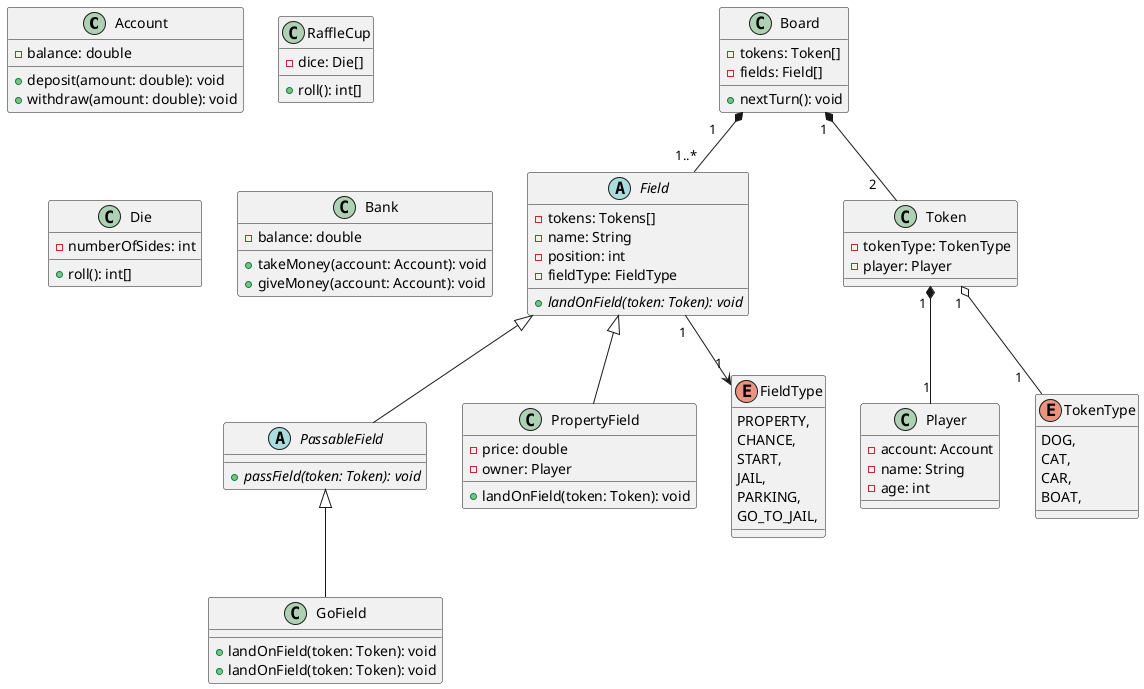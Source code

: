 @startuml Design_Class_Diagram

class Account {
    -balance: double
    +deposit(amount: double): void
    +withdraw(amount: double): void
}

class RaffleCup {
    -dice: Die[]
    +roll(): int[]
}

class Die {
    -numberOfSides: int
    +roll(): int[]
}

class Bank {
    -balance: double
    +takeMoney(account: Account): void
    +giveMoney(account: Account): void
}

class Player {
    -account: Account
    -name: String
    -age: int
}

class Board {
    -tokens: Token[]
    -fields: Field[]

    +nextTurn(): void
}

abstract class Field {
    -tokens: Tokens[]
    -name: String
    -position: int
    -fieldType: FieldType
    +{abstract} landOnField(token: Token): void
}

abstract class PassableField {
    +{abstract} passField(token: Token): void
}

class GoField {
    +landOnField(token: Token): void
    +landOnField(token: Token): void
}

class PropertyField {
    -price: double
    -owner: Player

    +landOnField(token: Token): void
}

class Token {
    -tokenType: TokenType
    -player: Player
}

enum FieldType {
    PROPERTY,
    CHANCE,
    START,
    JAIL,
    PARKING,
    GO_TO_JAIL,
}

enum TokenType {
    DOG,
    CAT,
    CAR,
    BOAT,
}

Field <|-- PassableField
Field <|-- PropertyField 
PassableField <|-- GoField
Board "1      " *-- "1..* " Field
Board "1 " *-- "2    " Token
Field "1 " --> "1" FieldType
Token "1 " *-- "1" Player
Token "1 " o-- "1    " TokenType



@enduml